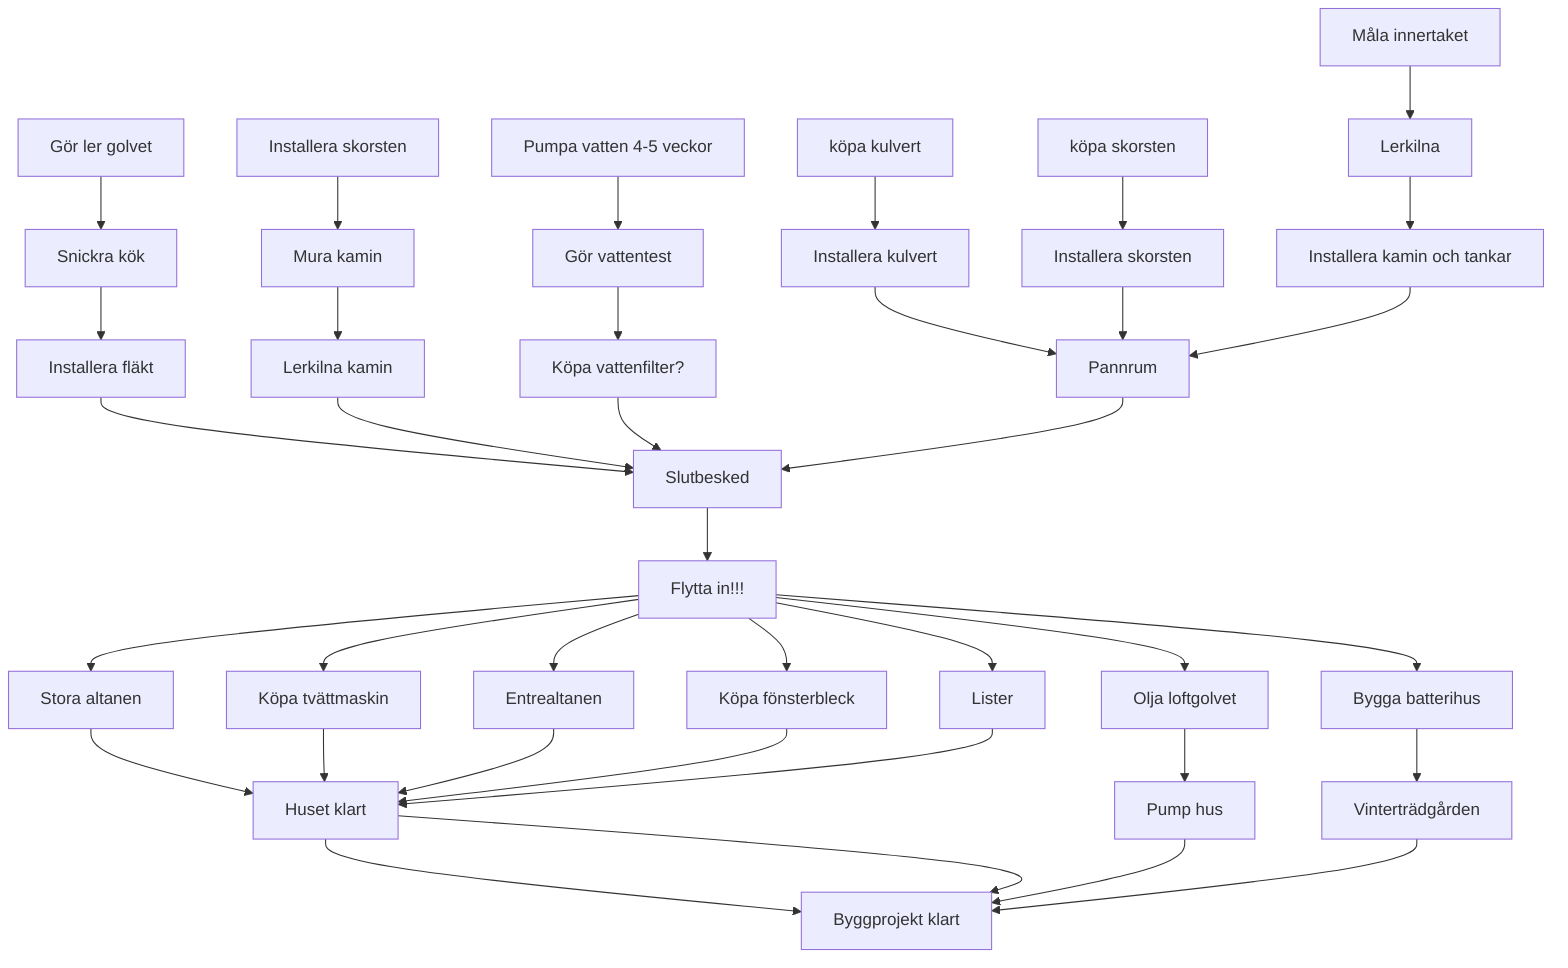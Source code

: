 flowchart TD
    A["Måla innertaket"] --> B["Lerkilna"]
    B --> C["Installera kamin och tankar"]
    D1["köpa skorsten"] --> E1["Installera skorsten"]
    D2["köpa kulvert"] --> E2["Installera kulvert"]
    E2 --> F2["Pannrum"]
    D3["Pumpa vatten 4-5 veckor"] --> E3["Gör vattentest"]
    E3 --> F3["Köpa vattenfilter?"]
    E4["Installera skorsten"] --> F4["Mura kamin"]
    F4 --> G4["Lerkilna kamin"]
    G["Slutbesked"] --> H["Flytta in!!!"]
    H --> I1["Stora altanen"] & I2["Olja loftgolvet"] & I3["Bygga batterihus"] & I4["Köpa tvättmaskin"] & I5["Entrealtanen"] & I6["Köpa fönsterbleck"] & I7["Lister"]
    I1 --> J1["Huset klart"]
    I2 --> J2["Pump hus"]
    I3 --> J3["Vinterträdgården"]
    J1 --> K["Byggprojekt klart"] & K
    J2 --> K
    J3 --> K
    I4 --> J1
    I5 --> J1
    I6 --> J1
    I7 --> J1
    E7["Installera fläkt"] --> G
    G4 --> G
    F3 --> G
    F2 --> G
    E1 --> F2
    C --> F2
    E6["Gör ler golvet"] --> D5["Snickra kök"]
    D5 --> E7